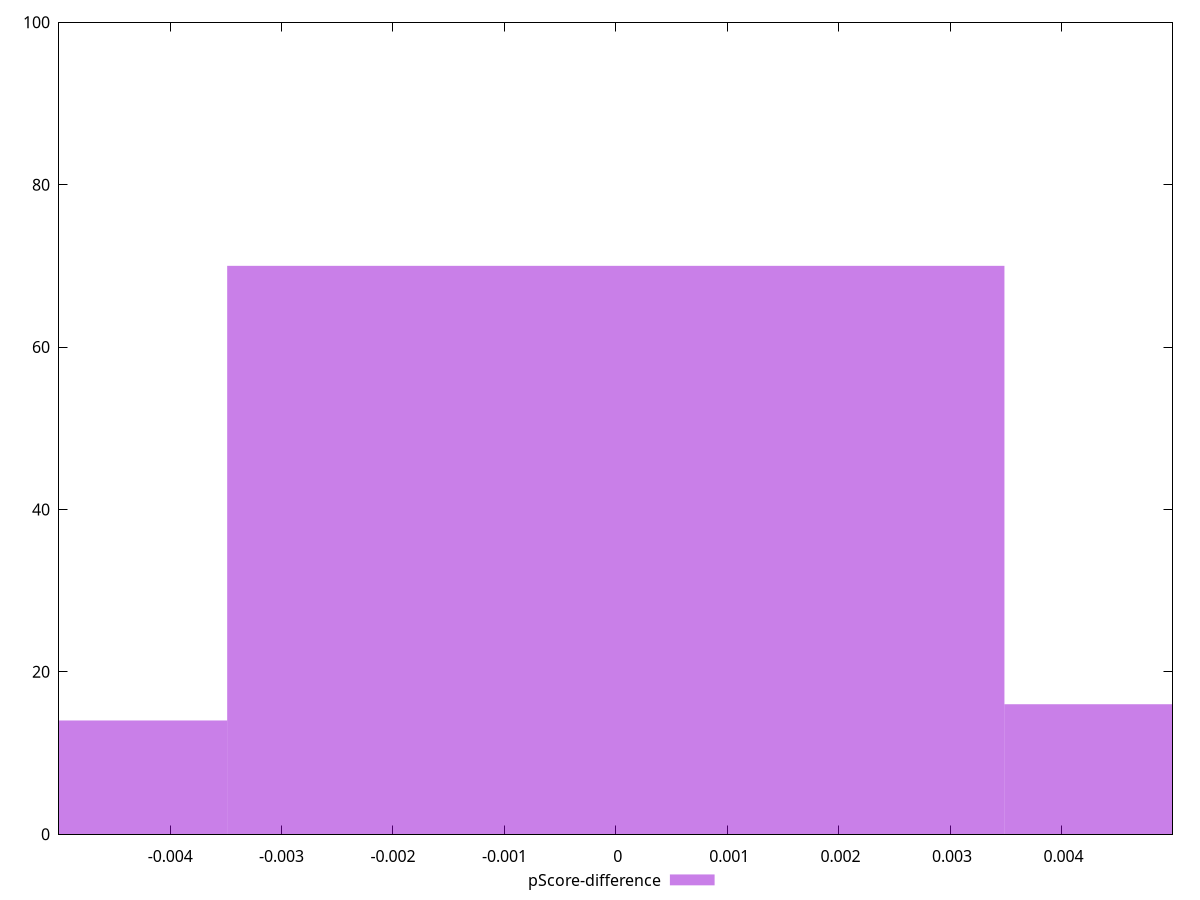 reset

$pScoreDifference <<EOF
0 70
-0.006976673209627777 14
0.006976673209627777 16
EOF

set key outside below
set boxwidth 0.006976673209627777
set xrange [-0.00499783859589667:0.004996952868503435]
set yrange [0:100]
set trange [0:100]
set style fill transparent solid 0.5 noborder
set terminal svg size 640, 490 enhanced background rgb 'white'
set output "report_00013_2021-02-09T12-04-24.940Z/speed-index/samples/pages/pScore-difference/histogram.svg"

plot $pScoreDifference title "pScore-difference" with boxes

reset
